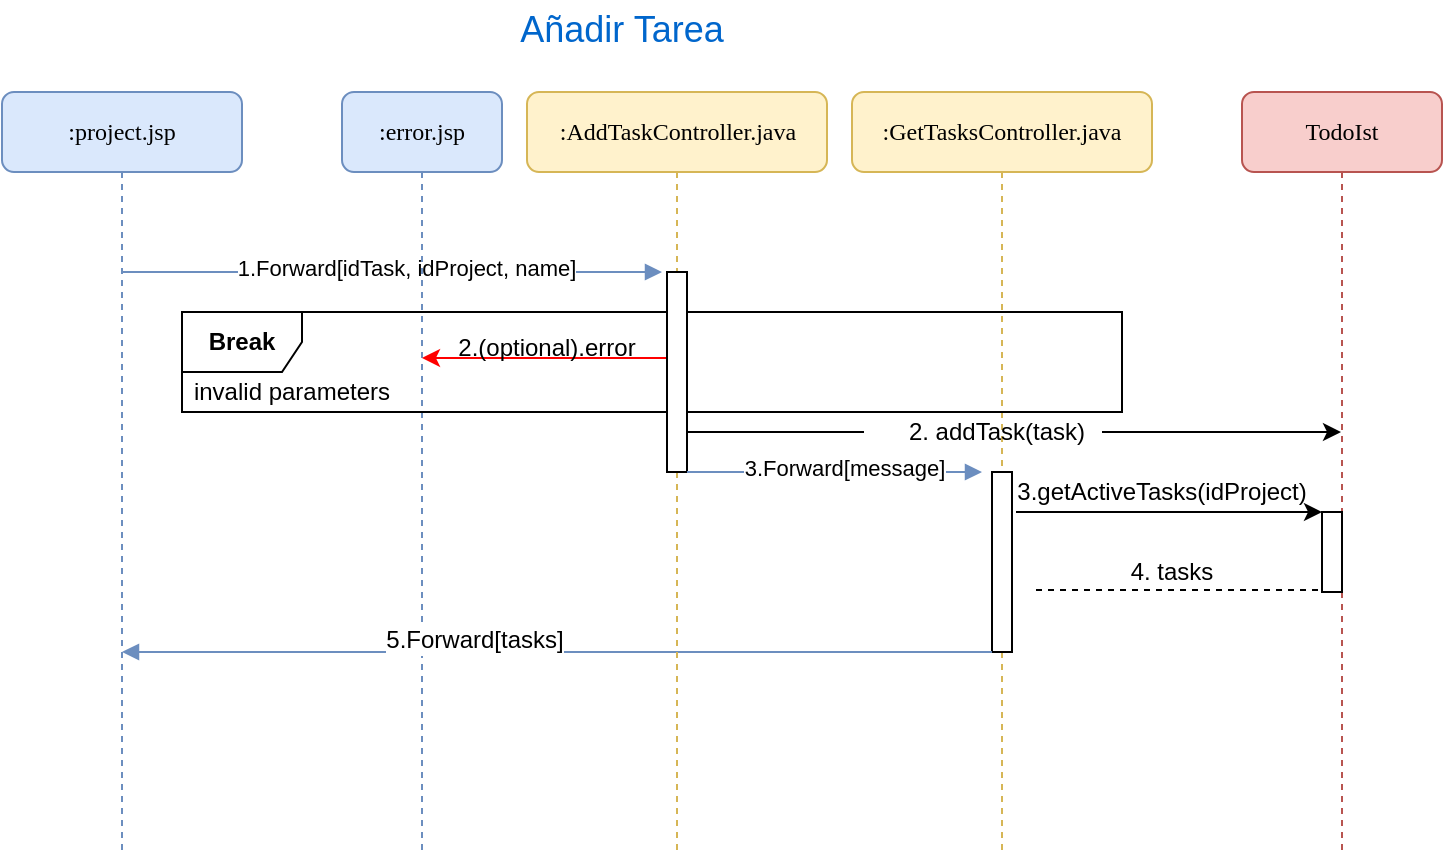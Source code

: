 <mxfile version="10.6.7" type="device"><diagram id="sucd4-rp8BwSLyV0Miyx" name="Page-1"><mxGraphModel dx="1080" dy="484" grid="1" gridSize="10" guides="1" tooltips="1" connect="1" arrows="1" fold="1" page="1" pageScale="1" pageWidth="827" pageHeight="1169" math="0" shadow="0"><root><mxCell id="0"/><mxCell id="1" parent="0"/><mxCell id="oml-oJcw_cvlIf21235j-1" value="1.Forward[idTask, idProject, name]&lt;br&gt;&lt;br&gt;" style="html=1;verticalAlign=bottom;endArrow=block;fillColor=#dae8fc;strokeColor=#6c8ebf;rounded=1;" parent="1" source="oml-oJcw_cvlIf21235j-2" edge="1"><mxGeometry x="0.039" y="-20" relative="1" as="geometry"><mxPoint x="100" y="160" as="sourcePoint"/><mxPoint x="410" y="170" as="targetPoint"/><Array as="points"/><mxPoint x="1" as="offset"/></mxGeometry></mxCell><mxCell id="oml-oJcw_cvlIf21235j-2" value=":project.jsp" style="shape=umlLifeline;perimeter=lifelinePerimeter;whiteSpace=wrap;html=1;container=1;collapsible=0;recursiveResize=0;outlineConnect=0;rounded=1;shadow=0;comic=0;labelBackgroundColor=none;strokeColor=#6c8ebf;strokeWidth=1;fillColor=#dae8fc;fontFamily=Verdana;fontSize=12;align=center;" parent="1" vertex="1"><mxGeometry x="80" y="80" width="120" height="380" as="geometry"/></mxCell><mxCell id="oml-oJcw_cvlIf21235j-3" value=":error.jsp" style="shape=umlLifeline;perimeter=lifelinePerimeter;whiteSpace=wrap;html=1;container=1;collapsible=0;recursiveResize=0;outlineConnect=0;rounded=1;shadow=0;comic=0;labelBackgroundColor=none;strokeColor=#6c8ebf;strokeWidth=1;fillColor=#dae8fc;fontFamily=Verdana;fontSize=12;align=center;" parent="1" vertex="1"><mxGeometry x="250" y="80" width="80" height="380" as="geometry"/></mxCell><mxCell id="oml-oJcw_cvlIf21235j-4" value=":GetTasksController.java" style="shape=umlLifeline;perimeter=lifelinePerimeter;whiteSpace=wrap;html=1;container=1;collapsible=0;recursiveResize=0;outlineConnect=0;rounded=1;shadow=0;comic=0;labelBackgroundColor=none;strokeColor=#d6b656;strokeWidth=1;fillColor=#fff2cc;fontFamily=Verdana;fontSize=12;align=center;" parent="1" vertex="1"><mxGeometry x="505" y="80" width="150" height="380" as="geometry"/></mxCell><mxCell id="oml-oJcw_cvlIf21235j-5" value="" style="html=1;points=[];perimeter=orthogonalPerimeter;rounded=0;shadow=0;comic=0;labelBackgroundColor=none;strokeColor=#000000;strokeWidth=1;fillColor=#FFFFFF;fontFamily=Verdana;fontSize=12;fontColor=#000000;align=center;" parent="oml-oJcw_cvlIf21235j-4" vertex="1"><mxGeometry x="70" y="190" width="10" height="90" as="geometry"/></mxCell><mxCell id="oml-oJcw_cvlIf21235j-6" value="TodoIst" style="shape=umlLifeline;perimeter=lifelinePerimeter;whiteSpace=wrap;html=1;container=1;collapsible=0;recursiveResize=0;outlineConnect=0;rounded=1;shadow=0;comic=0;labelBackgroundColor=none;strokeColor=#b85450;strokeWidth=1;fillColor=#f8cecc;fontFamily=Verdana;fontSize=12;align=center;" parent="1" vertex="1"><mxGeometry x="700" y="80" width="100" height="380" as="geometry"/></mxCell><mxCell id="oml-oJcw_cvlIf21235j-7" value="" style="html=1;points=[];perimeter=orthogonalPerimeter;rounded=0;shadow=0;comic=0;labelBackgroundColor=none;strokeColor=#000000;strokeWidth=1;fillColor=#FFFFFF;fontFamily=Verdana;fontSize=12;fontColor=#000000;align=center;" parent="oml-oJcw_cvlIf21235j-6" vertex="1"><mxGeometry x="40" y="210" width="10" height="40" as="geometry"/></mxCell><mxCell id="oml-oJcw_cvlIf21235j-8" value="&lt;b&gt;Break&lt;/b&gt;" style="shape=umlFrame;whiteSpace=wrap;html=1;fillColor=#FFFFFF;gradientColor=none;" parent="1" vertex="1"><mxGeometry x="170" y="190" width="470" height="50" as="geometry"/></mxCell><mxCell id="oml-oJcw_cvlIf21235j-9" value="" style="endArrow=classic;html=1;" parent="1" source="oml-oJcw_cvlIf21235j-30" target="oml-oJcw_cvlIf21235j-6" edge="1"><mxGeometry width="50" height="50" relative="1" as="geometry"><mxPoint x="422.5" y="250" as="sourcePoint"/><mxPoint x="502.5" y="250" as="targetPoint"/></mxGeometry></mxCell><mxCell id="oml-oJcw_cvlIf21235j-12" value="" style="endArrow=none;dashed=1;html=1;" parent="1" edge="1"><mxGeometry width="50" height="50" relative="1" as="geometry"><mxPoint x="597" y="329" as="sourcePoint"/><mxPoint x="740" y="329" as="targetPoint"/></mxGeometry></mxCell><mxCell id="oml-oJcw_cvlIf21235j-13" value="" style="shape=image;html=1;verticalAlign=top;verticalLabelPosition=bottom;labelBackgroundColor=#ffffff;imageAspect=0;aspect=fixed;image=https://cdn4.iconfinder.com/data/icons/ionicons/512/icon-ios7-arrow-right-128.png;rotation=178;" parent="1" vertex="1"><mxGeometry x="580" y="320" width="20" height="20" as="geometry"/></mxCell><mxCell id="oml-oJcw_cvlIf21235j-15" value="" style="endArrow=classic;html=1;fillColor=#FF0000;strokeColor=#FF0000;exitX=1.05;exitY=0.43;exitDx=0;exitDy=0;exitPerimeter=0;" parent="1" source="oml-oJcw_cvlIf21235j-23" target="oml-oJcw_cvlIf21235j-3" edge="1"><mxGeometry width="50" height="50" relative="1" as="geometry"><mxPoint x="440" y="410" as="sourcePoint"/><mxPoint x="410" y="330" as="targetPoint"/></mxGeometry></mxCell><mxCell id="oml-oJcw_cvlIf21235j-16" value="invalid parameters" style="text;html=1;strokeColor=none;fillColor=none;align=center;verticalAlign=middle;whiteSpace=wrap;rounded=0;" parent="1" vertex="1"><mxGeometry x="170" y="220" width="110" height="20" as="geometry"/></mxCell><mxCell id="oml-oJcw_cvlIf21235j-17" value="2.(optional).error&lt;br&gt;&lt;br&gt;" style="text;html=1;strokeColor=none;fillColor=none;align=center;verticalAlign=middle;whiteSpace=wrap;rounded=0;" parent="1" vertex="1"><mxGeometry x="300" y="205" width="105" height="20" as="geometry"/></mxCell><mxCell id="oml-oJcw_cvlIf21235j-18" value="&lt;font color=&quot;#0066cc&quot;&gt;&lt;span style=&quot;font-size: 18px&quot;&gt;Añadir Tarea&lt;/span&gt;&lt;/font&gt;&lt;br&gt;" style="text;html=1;strokeColor=none;fillColor=none;align=center;verticalAlign=middle;whiteSpace=wrap;rounded=0;" parent="1" vertex="1"><mxGeometry x="315" y="34" width="150" height="30" as="geometry"/></mxCell><mxCell id="oml-oJcw_cvlIf21235j-19" value="" style="html=1;verticalAlign=bottom;endArrow=block;fillColor=#dae8fc;strokeColor=#6c8ebf;rounded=1;" parent="1" target="oml-oJcw_cvlIf21235j-2" edge="1"><mxGeometry x="-0.616" relative="1" as="geometry"><mxPoint x="575" y="360" as="sourcePoint"/><mxPoint x="525" y="260" as="targetPoint"/><Array as="points"/><mxPoint as="offset"/></mxGeometry></mxCell><mxCell id="oml-oJcw_cvlIf21235j-20" value="5.Forward[tasks]" style="text;html=1;resizable=0;points=[];align=center;verticalAlign=middle;labelBackgroundColor=#ffffff;" parent="oml-oJcw_cvlIf21235j-19" vertex="1" connectable="0"><mxGeometry x="-0.896" y="-2" relative="1" as="geometry"><mxPoint x="-237" y="-4" as="offset"/></mxGeometry></mxCell><mxCell id="oml-oJcw_cvlIf21235j-22" value=":AddTaskController.java" style="shape=umlLifeline;perimeter=lifelinePerimeter;whiteSpace=wrap;html=1;container=1;collapsible=0;recursiveResize=0;outlineConnect=0;rounded=1;shadow=0;comic=0;labelBackgroundColor=none;strokeColor=#d6b656;strokeWidth=1;fillColor=#fff2cc;fontFamily=Verdana;fontSize=12;align=center;" parent="1" vertex="1"><mxGeometry x="342.5" y="80" width="150" height="380" as="geometry"/></mxCell><mxCell id="oml-oJcw_cvlIf21235j-23" value="" style="html=1;points=[];perimeter=orthogonalPerimeter;rounded=0;shadow=0;comic=0;labelBackgroundColor=none;strokeColor=#000000;strokeWidth=1;fillColor=#FFFFFF;fontFamily=Verdana;fontSize=12;fontColor=#000000;align=center;" parent="oml-oJcw_cvlIf21235j-22" vertex="1"><mxGeometry x="70" y="90" width="10" height="100" as="geometry"/></mxCell><mxCell id="oml-oJcw_cvlIf21235j-28" value="3.Forward[message]&lt;br&gt;&lt;br&gt;" style="html=1;verticalAlign=bottom;endArrow=block;fillColor=#dae8fc;strokeColor=#6c8ebf;rounded=1;" parent="1" edge="1"><mxGeometry x="0.051" y="-20" relative="1" as="geometry"><mxPoint x="422.5" y="270" as="sourcePoint"/><mxPoint x="570" y="270" as="targetPoint"/><Array as="points"><mxPoint x="453" y="270"/></Array><mxPoint x="1" as="offset"/></mxGeometry></mxCell><mxCell id="oml-oJcw_cvlIf21235j-29" value="" style="endArrow=classic;html=1;" parent="1" edge="1"><mxGeometry width="50" height="50" relative="1" as="geometry"><mxPoint x="587" y="290" as="sourcePoint"/><mxPoint x="740" y="290" as="targetPoint"/></mxGeometry></mxCell><mxCell id="oml-oJcw_cvlIf21235j-30" value="2. addTask(task)" style="text;html=1;strokeColor=none;fillColor=none;align=center;verticalAlign=middle;whiteSpace=wrap;rounded=0;" parent="1" vertex="1"><mxGeometry x="525" y="240" width="105" height="20" as="geometry"/></mxCell><mxCell id="oml-oJcw_cvlIf21235j-33" value="" style="line;strokeWidth=1;html=1;" parent="1" vertex="1"><mxGeometry x="423" y="245" width="88" height="10" as="geometry"/></mxCell><mxCell id="oml-oJcw_cvlIf21235j-34" value="3.getActiveTasks(idProject)" style="text;html=1;strokeColor=none;fillColor=none;align=center;verticalAlign=middle;whiteSpace=wrap;rounded=0;" parent="1" vertex="1"><mxGeometry x="640" y="270" width="40" height="20" as="geometry"/></mxCell><mxCell id="oml-oJcw_cvlIf21235j-35" value="4. tasks" style="text;html=1;strokeColor=none;fillColor=none;align=center;verticalAlign=middle;whiteSpace=wrap;rounded=0;" parent="1" vertex="1"><mxGeometry x="630" y="310" width="70" height="20" as="geometry"/></mxCell></root></mxGraphModel></diagram></mxfile>